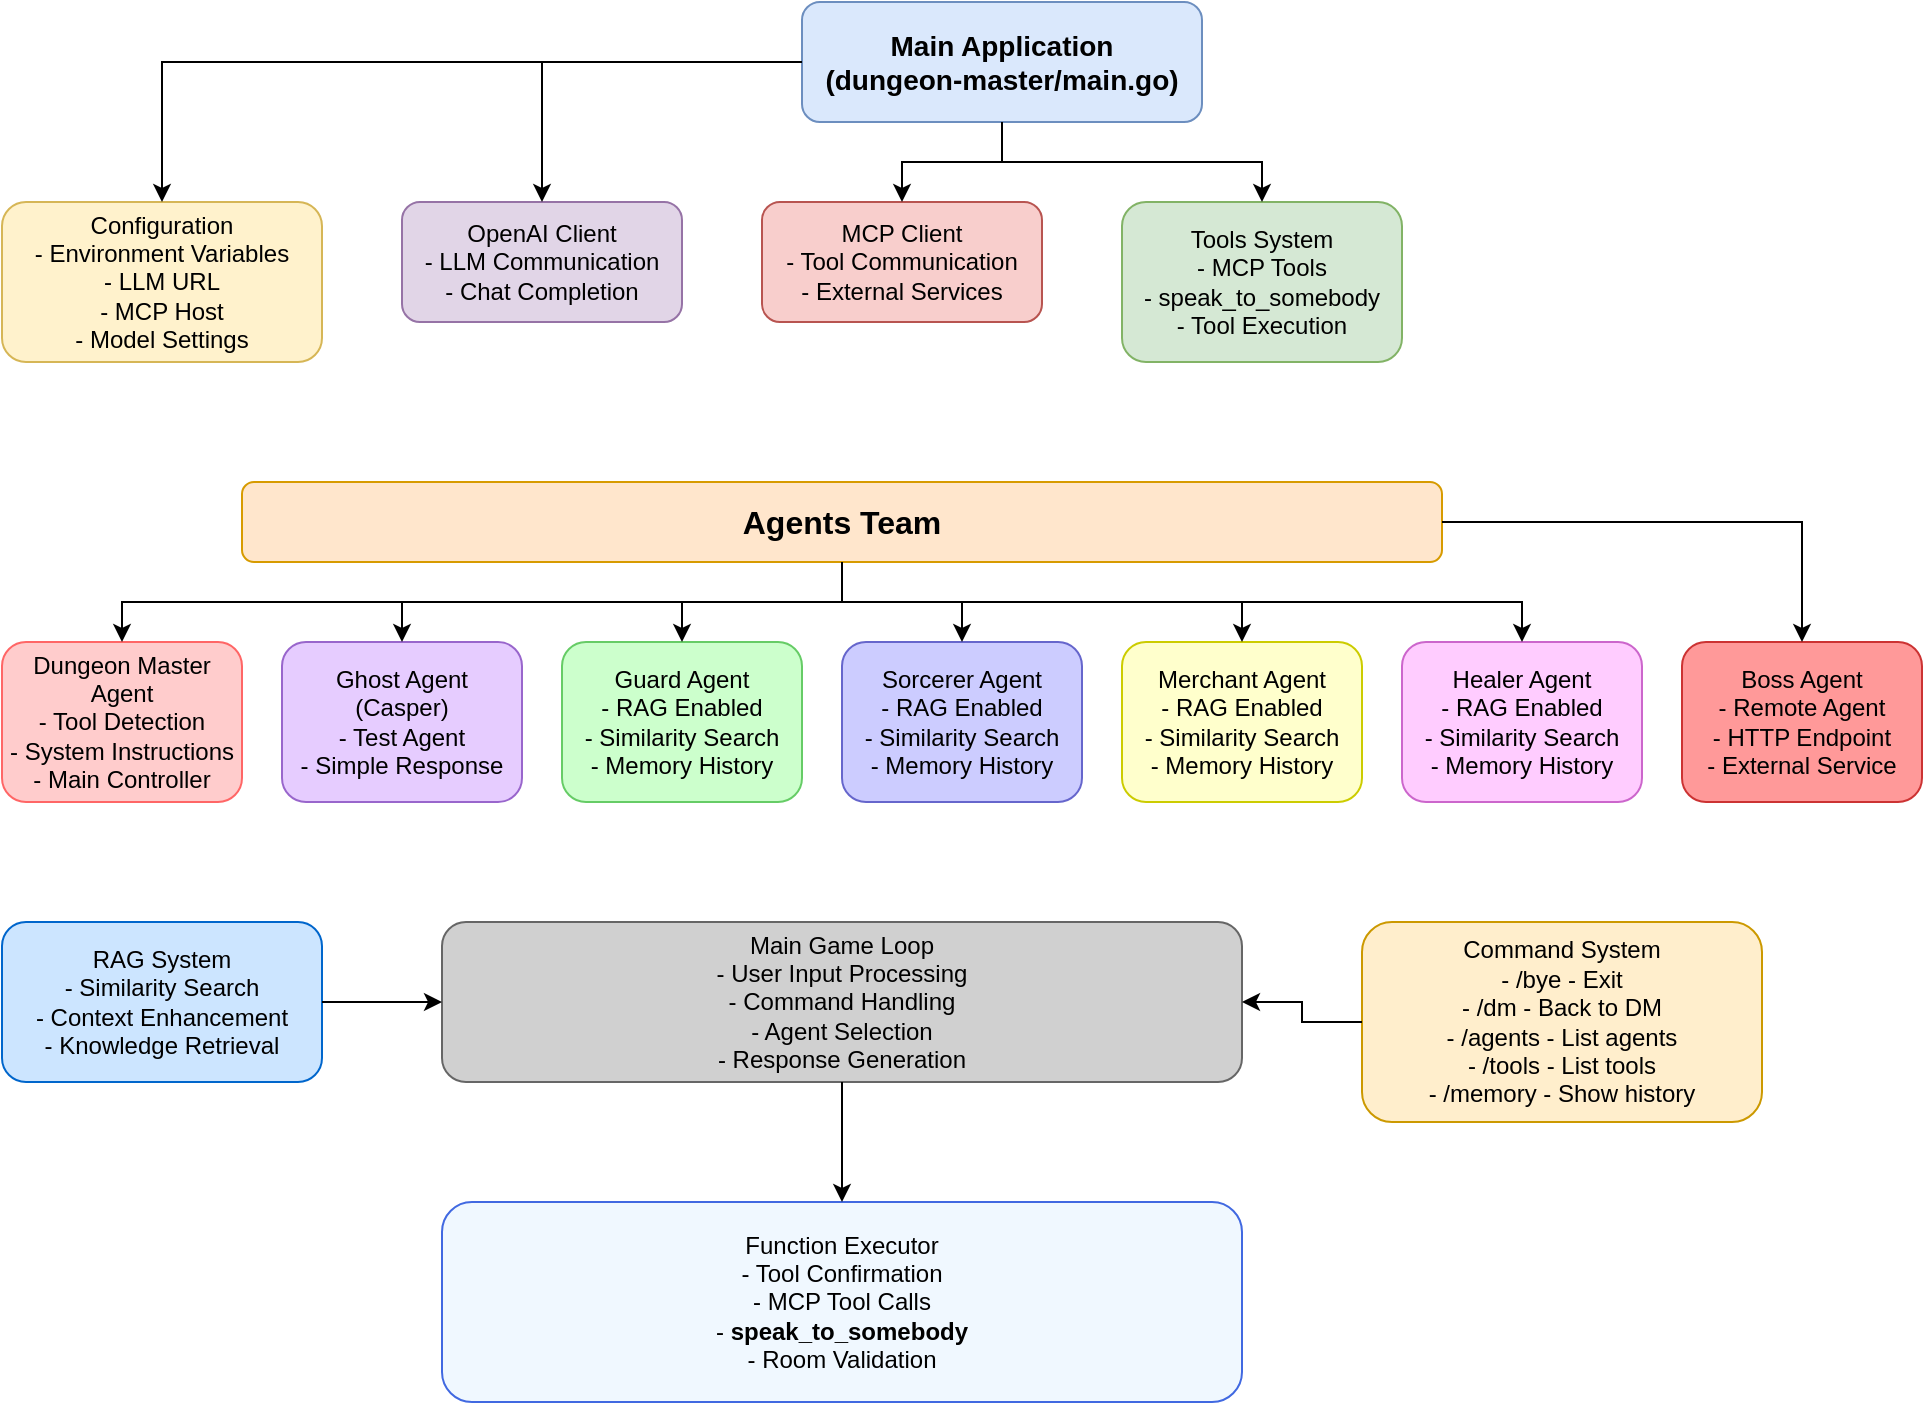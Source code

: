 <mxfile>
    <diagram name="Dungeon Master Architecture" id="dungeon-master-main">
        <mxGraphModel dx="968" dy="449" grid="1" gridSize="10" guides="1" tooltips="1" connect="1" arrows="1" fold="1" page="1" pageScale="1" pageWidth="1169" pageHeight="827" math="0" shadow="0">
            <root>
                <mxCell id="0"/>
                <mxCell id="1" parent="0"/>
                <mxCell id="main-app" value="Main Application&#xa;(dungeon-master/main.go)" style="rounded=1;whiteSpace=wrap;html=1;fillColor=#dae8fc;strokeColor=#6c8ebf;fontSize=14;fontStyle=1;" parent="1" vertex="1">
                    <mxGeometry x="480" y="40" width="200" height="60" as="geometry"/>
                </mxCell>
                <mxCell id="config-block" value="Configuration&#xa;- Environment Variables&#xa;- LLM URL&#xa;- MCP Host&#xa;- Model Settings" style="rounded=1;whiteSpace=wrap;html=1;fillColor=#fff2cc;strokeColor=#d6b656;" parent="1" vertex="1">
                    <mxGeometry x="80" y="140" width="160" height="80" as="geometry"/>
                </mxCell>
                <mxCell id="openai-client" value="OpenAI Client&#xa;- LLM Communication&#xa;- Chat Completion" style="rounded=1;whiteSpace=wrap;html=1;fillColor=#e1d5e7;strokeColor=#9673a6;" parent="1" vertex="1">
                    <mxGeometry x="280" y="140" width="140" height="60" as="geometry"/>
                </mxCell>
                <mxCell id="mcp-client" value="MCP Client&#xa;- Tool Communication&#xa;- External Services" style="rounded=1;whiteSpace=wrap;html=1;fillColor=#f8cecc;strokeColor=#b85450;" parent="1" vertex="1">
                    <mxGeometry x="460" y="140" width="140" height="60" as="geometry"/>
                </mxCell>
                <mxCell id="tools-system" value="Tools System&#xa;- MCP Tools&#xa;- speak_to_somebody&#xa;- Tool Execution" style="rounded=1;whiteSpace=wrap;html=1;fillColor=#d5e8d4;strokeColor=#82b366;" parent="1" vertex="1">
                    <mxGeometry x="640" y="140" width="140" height="80" as="geometry"/>
                </mxCell>
                <mxCell id="agents-team" value="Agents Team" style="rounded=1;whiteSpace=wrap;html=1;fillColor=#ffe6cc;strokeColor=#d79b00;fontSize=16;fontStyle=1;" parent="1" vertex="1">
                    <mxGeometry x="200" y="280" width="600" height="40" as="geometry"/>
                </mxCell>
                <mxCell id="dm-agent" value="Dungeon Master&#xa;Agent&#xa;- Tool Detection&#xa;- System Instructions&#xa;- Main Controller" style="rounded=1;whiteSpace=wrap;html=1;fillColor=#ffcccc;strokeColor=#ff6666;" parent="1" vertex="1">
                    <mxGeometry x="80" y="360" width="120" height="80" as="geometry"/>
                </mxCell>
                <mxCell id="ghost-agent" value="Ghost Agent&#xa;(Casper)&#xa;- Test Agent&#xa;- Simple Response" style="rounded=1;whiteSpace=wrap;html=1;fillColor=#e6ccff;strokeColor=#9966cc;" parent="1" vertex="1">
                    <mxGeometry x="220" y="360" width="120" height="80" as="geometry"/>
                </mxCell>
                <mxCell id="guard-agent" value="Guard Agent&#xa;- RAG Enabled&#xa;- Similarity Search&#xa;- Memory History" style="rounded=1;whiteSpace=wrap;html=1;fillColor=#ccffcc;strokeColor=#66cc66;" parent="1" vertex="1">
                    <mxGeometry x="360" y="360" width="120" height="80" as="geometry"/>
                </mxCell>
                <mxCell id="sorcerer-agent" value="Sorcerer Agent&#xa;- RAG Enabled&#xa;- Similarity Search&#xa;- Memory History" style="rounded=1;whiteSpace=wrap;html=1;fillColor=#ccccff;strokeColor=#6666cc;" parent="1" vertex="1">
                    <mxGeometry x="500" y="360" width="120" height="80" as="geometry"/>
                </mxCell>
                <mxCell id="merchant-agent" value="Merchant Agent&#xa;- RAG Enabled&#xa;- Similarity Search&#xa;- Memory History" style="rounded=1;whiteSpace=wrap;html=1;fillColor=#ffffcc;strokeColor=#cccc00;" parent="1" vertex="1">
                    <mxGeometry x="640" y="360" width="120" height="80" as="geometry"/>
                </mxCell>
                <mxCell id="healer-agent" value="Healer Agent&#xa;- RAG Enabled&#xa;- Similarity Search&#xa;- Memory History" style="rounded=1;whiteSpace=wrap;html=1;fillColor=#ffccff;strokeColor=#cc66cc;" parent="1" vertex="1">
                    <mxGeometry x="780" y="360" width="120" height="80" as="geometry"/>
                </mxCell>
                <mxCell id="boss-agent" value="Boss Agent&#xa;- Remote Agent&#xa;- HTTP Endpoint&#xa;- External Service" style="rounded=1;whiteSpace=wrap;html=1;fillColor=#ff9999;strokeColor=#cc3333;" parent="1" vertex="1">
                    <mxGeometry x="920" y="360" width="120" height="80" as="geometry"/>
                </mxCell>
                <mxCell id="game-loop" value="Main Game Loop&#xa;- User Input Processing&#xa;- Command Handling&#xa;- Agent Selection&#xa;- Response Generation" style="rounded=1;whiteSpace=wrap;html=1;fillColor=#d0d0d0;strokeColor=#666666;" parent="1" vertex="1">
                    <mxGeometry x="300" y="500" width="400" height="80" as="geometry"/>
                </mxCell>
                <mxCell id="rag-system" value="RAG System&#xa;- Similarity Search&#xa;- Context Enhancement&#xa;- Knowledge Retrieval" style="rounded=1;whiteSpace=wrap;html=1;fillColor=#cce5ff;strokeColor=#0066cc;" parent="1" vertex="1">
                    <mxGeometry x="80" y="500" width="160" height="80" as="geometry"/>
                </mxCell>
                <mxCell id="command-system" value="Command System&#xa;- /bye - Exit&#xa;- /dm - Back to DM&#xa;- /agents - List agents&#xa;- /tools - List tools&#xa;- /memory - Show history" style="rounded=1;whiteSpace=wrap;html=1;fillColor=#ffeecc;strokeColor=#cc9900;" parent="1" vertex="1">
                    <mxGeometry x="760" y="500" width="200" height="100" as="geometry"/>
                </mxCell>
                <mxCell id="function-executor" value="Function Executor&lt;br&gt;- Tool Confirmation&lt;br&gt;- MCP Tool Calls&lt;br&gt;- &lt;b&gt;speak_to_somebody&lt;/b&gt;&lt;br&gt;- Room Validation" style="rounded=1;whiteSpace=wrap;html=1;fillColor=#f0f8ff;strokeColor=#4169e1;" parent="1" vertex="1">
                    <mxGeometry x="300" y="640" width="400" height="100" as="geometry"/>
                </mxCell>
                <mxCell id="arrow1" style="edgeStyle=orthogonalEdgeStyle;rounded=0;orthogonalLoop=1;jettySize=auto;html=1;" parent="1" source="main-app" target="config-block" edge="1">
                    <mxGeometry relative="1" as="geometry"/>
                </mxCell>
                <mxCell id="arrow2" style="edgeStyle=orthogonalEdgeStyle;rounded=0;orthogonalLoop=1;jettySize=auto;html=1;" parent="1" source="main-app" target="openai-client" edge="1">
                    <mxGeometry relative="1" as="geometry"/>
                </mxCell>
                <mxCell id="arrow3" style="edgeStyle=orthogonalEdgeStyle;rounded=0;orthogonalLoop=1;jettySize=auto;html=1;" parent="1" source="main-app" target="mcp-client" edge="1">
                    <mxGeometry relative="1" as="geometry"/>
                </mxCell>
                <mxCell id="arrow4" style="edgeStyle=orthogonalEdgeStyle;rounded=0;orthogonalLoop=1;jettySize=auto;html=1;" parent="1" source="main-app" target="tools-system" edge="1">
                    <mxGeometry relative="1" as="geometry"/>
                </mxCell>
                <mxCell id="arrow5" style="edgeStyle=orthogonalEdgeStyle;rounded=0;orthogonalLoop=1;jettySize=auto;html=1;" parent="1" source="agents-team" target="dm-agent" edge="1">
                    <mxGeometry relative="1" as="geometry"/>
                </mxCell>
                <mxCell id="arrow6" style="edgeStyle=orthogonalEdgeStyle;rounded=0;orthogonalLoop=1;jettySize=auto;html=1;" parent="1" source="agents-team" target="ghost-agent" edge="1">
                    <mxGeometry relative="1" as="geometry"/>
                </mxCell>
                <mxCell id="arrow7" style="edgeStyle=orthogonalEdgeStyle;rounded=0;orthogonalLoop=1;jettySize=auto;html=1;" parent="1" source="agents-team" target="guard-agent" edge="1">
                    <mxGeometry relative="1" as="geometry"/>
                </mxCell>
                <mxCell id="arrow8" style="edgeStyle=orthogonalEdgeStyle;rounded=0;orthogonalLoop=1;jettySize=auto;html=1;" parent="1" source="agents-team" target="sorcerer-agent" edge="1">
                    <mxGeometry relative="1" as="geometry"/>
                </mxCell>
                <mxCell id="arrow9" style="edgeStyle=orthogonalEdgeStyle;rounded=0;orthogonalLoop=1;jettySize=auto;html=1;" parent="1" source="agents-team" target="merchant-agent" edge="1">
                    <mxGeometry relative="1" as="geometry"/>
                </mxCell>
                <mxCell id="arrow10" style="edgeStyle=orthogonalEdgeStyle;rounded=0;orthogonalLoop=1;jettySize=auto;html=1;" parent="1" source="agents-team" target="healer-agent" edge="1">
                    <mxGeometry relative="1" as="geometry"/>
                </mxCell>
                <mxCell id="arrow11" style="edgeStyle=orthogonalEdgeStyle;rounded=0;orthogonalLoop=1;jettySize=auto;html=1;" parent="1" source="agents-team" target="boss-agent" edge="1">
                    <mxGeometry relative="1" as="geometry"/>
                </mxCell>
                <mxCell id="arrow12" style="edgeStyle=orthogonalEdgeStyle;rounded=0;orthogonalLoop=1;jettySize=auto;html=1;" parent="1" source="game-loop" target="function-executor" edge="1">
                    <mxGeometry relative="1" as="geometry"/>
                </mxCell>
                <mxCell id="arrow13" style="edgeStyle=orthogonalEdgeStyle;rounded=0;orthogonalLoop=1;jettySize=auto;html=1;" parent="1" source="rag-system" target="game-loop" edge="1">
                    <mxGeometry relative="1" as="geometry"/>
                </mxCell>
                <mxCell id="arrow14" style="edgeStyle=orthogonalEdgeStyle;rounded=0;orthogonalLoop=1;jettySize=auto;html=1;" parent="1" source="command-system" target="game-loop" edge="1">
                    <mxGeometry relative="1" as="geometry"/>
                </mxCell>
            </root>
        </mxGraphModel>
    </diagram>
</mxfile>